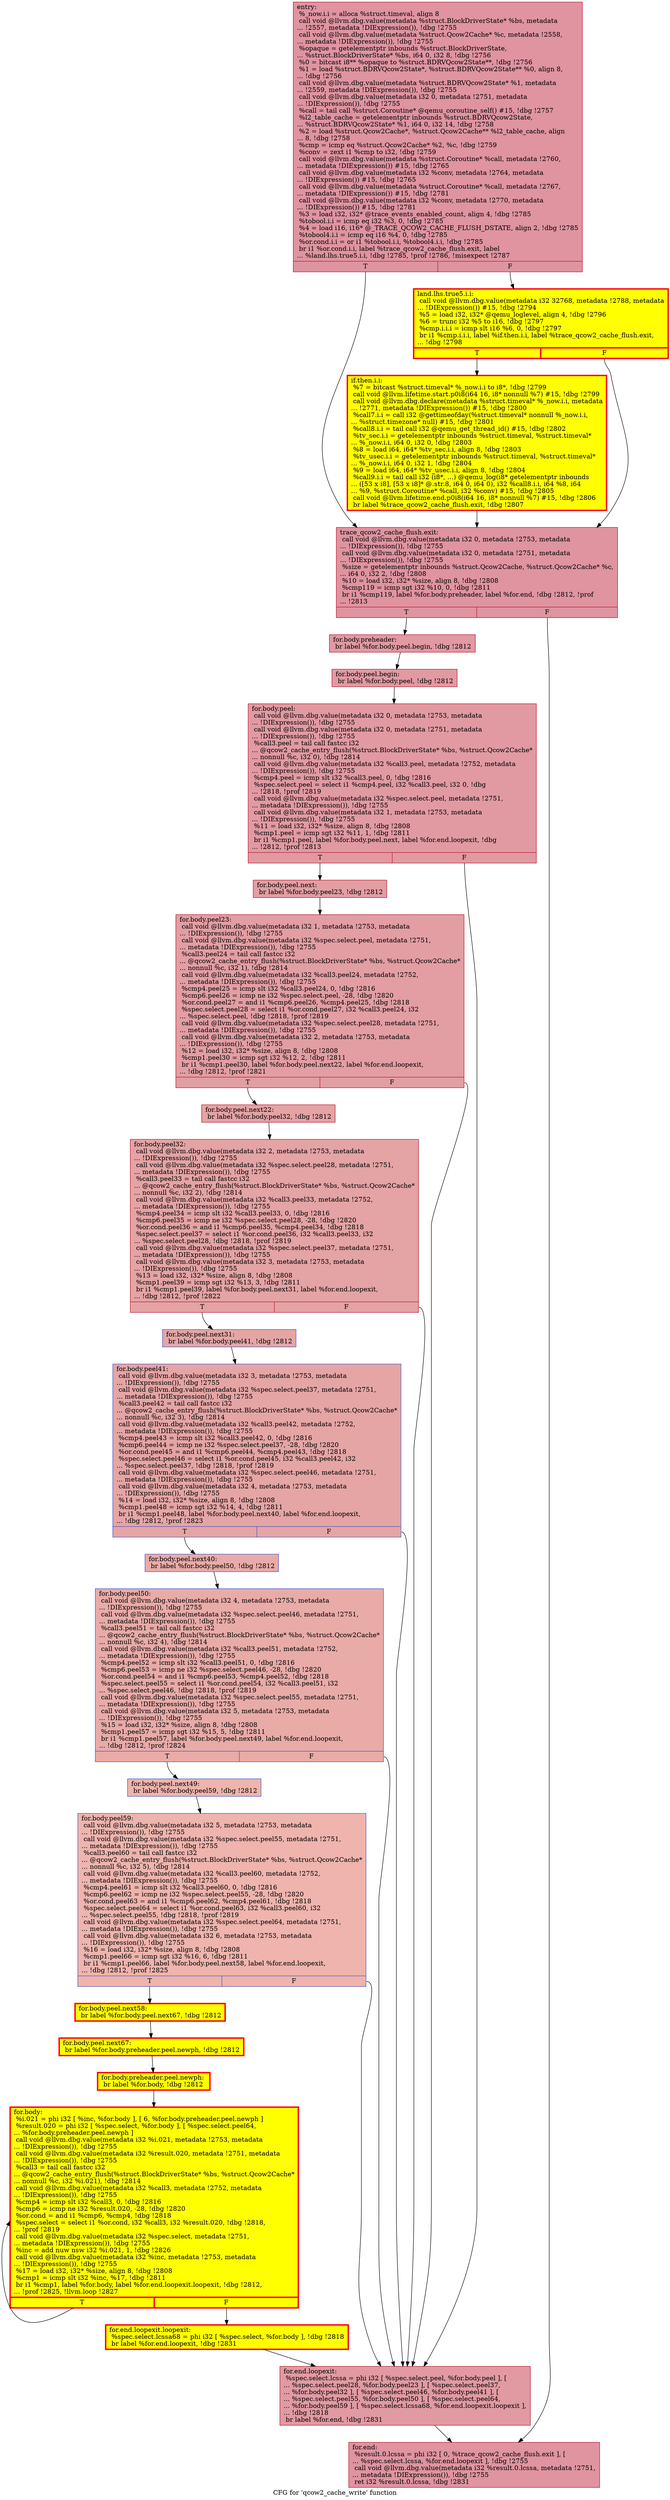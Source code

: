 digraph "CFG for 'qcow2_cache_write' function" {
	label="CFG for 'qcow2_cache_write' function";

	Node0x560add44d1e0 [shape=record,color="#b70d28ff", style=filled, fillcolor="#b70d2870",label="{entry:\l  %_now.i.i = alloca %struct.timeval, align 8\l  call void @llvm.dbg.value(metadata %struct.BlockDriverState* %bs, metadata\l... !2557, metadata !DIExpression()), !dbg !2755\l  call void @llvm.dbg.value(metadata %struct.Qcow2Cache* %c, metadata !2558,\l... metadata !DIExpression()), !dbg !2755\l  %opaque = getelementptr inbounds %struct.BlockDriverState,\l... %struct.BlockDriverState* %bs, i64 0, i32 8, !dbg !2756\l  %0 = bitcast i8** %opaque to %struct.BDRVQcow2State**, !dbg !2756\l  %1 = load %struct.BDRVQcow2State*, %struct.BDRVQcow2State** %0, align 8,\l... !dbg !2756\l  call void @llvm.dbg.value(metadata %struct.BDRVQcow2State* %1, metadata\l... !2559, metadata !DIExpression()), !dbg !2755\l  call void @llvm.dbg.value(metadata i32 0, metadata !2751, metadata\l... !DIExpression()), !dbg !2755\l  %call = tail call %struct.Coroutine* @qemu_coroutine_self() #15, !dbg !2757\l  %l2_table_cache = getelementptr inbounds %struct.BDRVQcow2State,\l... %struct.BDRVQcow2State* %1, i64 0, i32 14, !dbg !2758\l  %2 = load %struct.Qcow2Cache*, %struct.Qcow2Cache** %l2_table_cache, align\l... 8, !dbg !2758\l  %cmp = icmp eq %struct.Qcow2Cache* %2, %c, !dbg !2759\l  %conv = zext i1 %cmp to i32, !dbg !2759\l  call void @llvm.dbg.value(metadata %struct.Coroutine* %call, metadata !2760,\l... metadata !DIExpression()) #15, !dbg !2765\l  call void @llvm.dbg.value(metadata i32 %conv, metadata !2764, metadata\l... !DIExpression()) #15, !dbg !2765\l  call void @llvm.dbg.value(metadata %struct.Coroutine* %call, metadata !2767,\l... metadata !DIExpression()) #15, !dbg !2781\l  call void @llvm.dbg.value(metadata i32 %conv, metadata !2770, metadata\l... !DIExpression()) #15, !dbg !2781\l  %3 = load i32, i32* @trace_events_enabled_count, align 4, !dbg !2785\l  %tobool.i.i = icmp eq i32 %3, 0, !dbg !2785\l  %4 = load i16, i16* @_TRACE_QCOW2_CACHE_FLUSH_DSTATE, align 2, !dbg !2785\l  %tobool4.i.i = icmp eq i16 %4, 0, !dbg !2785\l  %or.cond.i.i = or i1 %tobool.i.i, %tobool4.i.i, !dbg !2785\l  br i1 %or.cond.i.i, label %trace_qcow2_cache_flush.exit, label\l... %land.lhs.true5.i.i, !dbg !2785, !prof !2786, !misexpect !2787\l|{<s0>T|<s1>F}}"];
	Node0x560add44d1e0:s0 -> Node0x560add48d9b0;
	Node0x560add44d1e0:s1 -> Node0x560add4761e0;
	Node0x560add4761e0 [shape=record,penwidth=3.0, style="filled", color="red", fillcolor="yellow",label="{land.lhs.true5.i.i:                               \l  call void @llvm.dbg.value(metadata i32 32768, metadata !2788, metadata\l... !DIExpression()) #15, !dbg !2794\l  %5 = load i32, i32* @qemu_loglevel, align 4, !dbg !2796\l  %6 = trunc i32 %5 to i16, !dbg !2797\l  %cmp.i.i.i = icmp slt i16 %6, 0, !dbg !2797\l  br i1 %cmp.i.i.i, label %if.then.i.i, label %trace_qcow2_cache_flush.exit,\l... !dbg !2798\l|{<s0>T|<s1>F}}"];
	Node0x560add4761e0:s0 -> Node0x560add4dd5a0;
	Node0x560add4761e0:s1 -> Node0x560add48d9b0;
	Node0x560add4dd5a0 [shape=record,penwidth=3.0, style="filled", color="red", fillcolor="yellow",label="{if.then.i.i:                                      \l  %7 = bitcast %struct.timeval* %_now.i.i to i8*, !dbg !2799\l  call void @llvm.lifetime.start.p0i8(i64 16, i8* nonnull %7) #15, !dbg !2799\l  call void @llvm.dbg.declare(metadata %struct.timeval* %_now.i.i, metadata\l... !2771, metadata !DIExpression()) #15, !dbg !2800\l  %call7.i.i = call i32 @gettimeofday(%struct.timeval* nonnull %_now.i.i,\l... %struct.timezone* null) #15, !dbg !2801\l  %call8.i.i = tail call i32 @qemu_get_thread_id() #15, !dbg !2802\l  %tv_sec.i.i = getelementptr inbounds %struct.timeval, %struct.timeval*\l... %_now.i.i, i64 0, i32 0, !dbg !2803\l  %8 = load i64, i64* %tv_sec.i.i, align 8, !dbg !2803\l  %tv_usec.i.i = getelementptr inbounds %struct.timeval, %struct.timeval*\l... %_now.i.i, i64 0, i32 1, !dbg !2804\l  %9 = load i64, i64* %tv_usec.i.i, align 8, !dbg !2804\l  %call9.i.i = tail call i32 (i8*, ...) @qemu_log(i8* getelementptr inbounds\l... ([53 x i8], [53 x i8]* @.str.8, i64 0, i64 0), i32 %call8.i.i, i64 %8, i64\l... %9, %struct.Coroutine* %call, i32 %conv) #15, !dbg !2805\l  call void @llvm.lifetime.end.p0i8(i64 16, i8* nonnull %7) #15, !dbg !2806\l  br label %trace_qcow2_cache_flush.exit, !dbg !2807\l}"];
	Node0x560add4dd5a0 -> Node0x560add48d9b0;
	Node0x560add48d9b0 [shape=record,color="#b70d28ff", style=filled, fillcolor="#b70d2870",label="{trace_qcow2_cache_flush.exit:                     \l  call void @llvm.dbg.value(metadata i32 0, metadata !2753, metadata\l... !DIExpression()), !dbg !2755\l  call void @llvm.dbg.value(metadata i32 0, metadata !2751, metadata\l... !DIExpression()), !dbg !2755\l  %size = getelementptr inbounds %struct.Qcow2Cache, %struct.Qcow2Cache* %c,\l... i64 0, i32 2, !dbg !2808\l  %10 = load i32, i32* %size, align 8, !dbg !2808\l  %cmp119 = icmp sgt i32 %10, 0, !dbg !2811\l  br i1 %cmp119, label %for.body.preheader, label %for.end, !dbg !2812, !prof\l... !2813\l|{<s0>T|<s1>F}}"];
	Node0x560add48d9b0:s0 -> Node0x560add4420d0;
	Node0x560add48d9b0:s1 -> Node0x560add459480;
	Node0x560add4420d0 [shape=record,color="#b70d28ff", style=filled, fillcolor="#bb1b2c70",label="{for.body.preheader:                               \l  br label %for.body.peel.begin, !dbg !2812\l}"];
	Node0x560add4420d0 -> Node0x560add605e20;
	Node0x560add605e20 [shape=record,color="#b70d28ff", style=filled, fillcolor="#bb1b2c70",label="{for.body.peel.begin:                              \l  br label %for.body.peel, !dbg !2812\l}"];
	Node0x560add605e20 -> Node0x560add5e49b0;
	Node0x560add5e49b0 [shape=record,color="#b70d28ff", style=filled, fillcolor="#bb1b2c70",label="{for.body.peel:                                    \l  call void @llvm.dbg.value(metadata i32 0, metadata !2753, metadata\l... !DIExpression()), !dbg !2755\l  call void @llvm.dbg.value(metadata i32 0, metadata !2751, metadata\l... !DIExpression()), !dbg !2755\l  %call3.peel = tail call fastcc i32\l... @qcow2_cache_entry_flush(%struct.BlockDriverState* %bs, %struct.Qcow2Cache*\l... nonnull %c, i32 0), !dbg !2814\l  call void @llvm.dbg.value(metadata i32 %call3.peel, metadata !2752, metadata\l... !DIExpression()), !dbg !2755\l  %cmp4.peel = icmp slt i32 %call3.peel, 0, !dbg !2816\l  %spec.select.peel = select i1 %cmp4.peel, i32 %call3.peel, i32 0, !dbg\l... !2818, !prof !2819\l  call void @llvm.dbg.value(metadata i32 %spec.select.peel, metadata !2751,\l... metadata !DIExpression()), !dbg !2755\l  call void @llvm.dbg.value(metadata i32 1, metadata !2753, metadata\l... !DIExpression()), !dbg !2755\l  %11 = load i32, i32* %size, align 8, !dbg !2808\l  %cmp1.peel = icmp sgt i32 %11, 1, !dbg !2811\l  br i1 %cmp1.peel, label %for.body.peel.next, label %for.end.loopexit, !dbg\l... !2812, !prof !2813\l|{<s0>T|<s1>F}}"];
	Node0x560add5e49b0:s0 -> Node0x560add605e70;
	Node0x560add5e49b0:s1 -> Node0x560add442e70;
	Node0x560add605e70 [shape=record,color="#b70d28ff", style=filled, fillcolor="#be242e70",label="{for.body.peel.next:                               \l  br label %for.body.peel23, !dbg !2812\l}"];
	Node0x560add605e70 -> Node0x560add4dc880;
	Node0x560add4dc880 [shape=record,color="#b70d28ff", style=filled, fillcolor="#be242e70",label="{for.body.peel23:                                  \l  call void @llvm.dbg.value(metadata i32 1, metadata !2753, metadata\l... !DIExpression()), !dbg !2755\l  call void @llvm.dbg.value(metadata i32 %spec.select.peel, metadata !2751,\l... metadata !DIExpression()), !dbg !2755\l  %call3.peel24 = tail call fastcc i32\l... @qcow2_cache_entry_flush(%struct.BlockDriverState* %bs, %struct.Qcow2Cache*\l... nonnull %c, i32 1), !dbg !2814\l  call void @llvm.dbg.value(metadata i32 %call3.peel24, metadata !2752,\l... metadata !DIExpression()), !dbg !2755\l  %cmp4.peel25 = icmp slt i32 %call3.peel24, 0, !dbg !2816\l  %cmp6.peel26 = icmp ne i32 %spec.select.peel, -28, !dbg !2820\l  %or.cond.peel27 = and i1 %cmp6.peel26, %cmp4.peel25, !dbg !2818\l  %spec.select.peel28 = select i1 %or.cond.peel27, i32 %call3.peel24, i32\l... %spec.select.peel, !dbg !2818, !prof !2819\l  call void @llvm.dbg.value(metadata i32 %spec.select.peel28, metadata !2751,\l... metadata !DIExpression()), !dbg !2755\l  call void @llvm.dbg.value(metadata i32 2, metadata !2753, metadata\l... !DIExpression()), !dbg !2755\l  %12 = load i32, i32* %size, align 8, !dbg !2808\l  %cmp1.peel30 = icmp sgt i32 %12, 2, !dbg !2811\l  br i1 %cmp1.peel30, label %for.body.peel.next22, label %for.end.loopexit,\l... !dbg !2812, !prof !2821\l|{<s0>T|<s1>F}}"];
	Node0x560add4dc880:s0 -> Node0x560add5fcd60;
	Node0x560add4dc880:s1 -> Node0x560add442e70;
	Node0x560add5fcd60 [shape=record,color="#b70d28ff", style=filled, fillcolor="#c32e3170",label="{for.body.peel.next22:                             \l  br label %for.body.peel32, !dbg !2812\l}"];
	Node0x560add5fcd60 -> Node0x560add4afb80;
	Node0x560add4afb80 [shape=record,color="#b70d28ff", style=filled, fillcolor="#c32e3170",label="{for.body.peel32:                                  \l  call void @llvm.dbg.value(metadata i32 2, metadata !2753, metadata\l... !DIExpression()), !dbg !2755\l  call void @llvm.dbg.value(metadata i32 %spec.select.peel28, metadata !2751,\l... metadata !DIExpression()), !dbg !2755\l  %call3.peel33 = tail call fastcc i32\l... @qcow2_cache_entry_flush(%struct.BlockDriverState* %bs, %struct.Qcow2Cache*\l... nonnull %c, i32 2), !dbg !2814\l  call void @llvm.dbg.value(metadata i32 %call3.peel33, metadata !2752,\l... metadata !DIExpression()), !dbg !2755\l  %cmp4.peel34 = icmp slt i32 %call3.peel33, 0, !dbg !2816\l  %cmp6.peel35 = icmp ne i32 %spec.select.peel28, -28, !dbg !2820\l  %or.cond.peel36 = and i1 %cmp6.peel35, %cmp4.peel34, !dbg !2818\l  %spec.select.peel37 = select i1 %or.cond.peel36, i32 %call3.peel33, i32\l... %spec.select.peel28, !dbg !2818, !prof !2819\l  call void @llvm.dbg.value(metadata i32 %spec.select.peel37, metadata !2751,\l... metadata !DIExpression()), !dbg !2755\l  call void @llvm.dbg.value(metadata i32 3, metadata !2753, metadata\l... !DIExpression()), !dbg !2755\l  %13 = load i32, i32* %size, align 8, !dbg !2808\l  %cmp1.peel39 = icmp sgt i32 %13, 3, !dbg !2811\l  br i1 %cmp1.peel39, label %for.body.peel.next31, label %for.end.loopexit,\l... !dbg !2812, !prof !2822\l|{<s0>T|<s1>F}}"];
	Node0x560add4afb80:s0 -> Node0x560add4e2840;
	Node0x560add4afb80:s1 -> Node0x560add442e70;
	Node0x560add4e2840 [shape=record,color="#3d50c3ff", style=filled, fillcolor="#c5333470",label="{for.body.peel.next31:                             \l  br label %for.body.peel41, !dbg !2812\l}"];
	Node0x560add4e2840 -> Node0x560add5e47b0;
	Node0x560add5e47b0 [shape=record,color="#3d50c3ff", style=filled, fillcolor="#c5333470",label="{for.body.peel41:                                  \l  call void @llvm.dbg.value(metadata i32 3, metadata !2753, metadata\l... !DIExpression()), !dbg !2755\l  call void @llvm.dbg.value(metadata i32 %spec.select.peel37, metadata !2751,\l... metadata !DIExpression()), !dbg !2755\l  %call3.peel42 = tail call fastcc i32\l... @qcow2_cache_entry_flush(%struct.BlockDriverState* %bs, %struct.Qcow2Cache*\l... nonnull %c, i32 3), !dbg !2814\l  call void @llvm.dbg.value(metadata i32 %call3.peel42, metadata !2752,\l... metadata !DIExpression()), !dbg !2755\l  %cmp4.peel43 = icmp slt i32 %call3.peel42, 0, !dbg !2816\l  %cmp6.peel44 = icmp ne i32 %spec.select.peel37, -28, !dbg !2820\l  %or.cond.peel45 = and i1 %cmp6.peel44, %cmp4.peel43, !dbg !2818\l  %spec.select.peel46 = select i1 %or.cond.peel45, i32 %call3.peel42, i32\l... %spec.select.peel37, !dbg !2818, !prof !2819\l  call void @llvm.dbg.value(metadata i32 %spec.select.peel46, metadata !2751,\l... metadata !DIExpression()), !dbg !2755\l  call void @llvm.dbg.value(metadata i32 4, metadata !2753, metadata\l... !DIExpression()), !dbg !2755\l  %14 = load i32, i32* %size, align 8, !dbg !2808\l  %cmp1.peel48 = icmp sgt i32 %14, 4, !dbg !2811\l  br i1 %cmp1.peel48, label %for.body.peel.next40, label %for.end.loopexit,\l... !dbg !2812, !prof !2823\l|{<s0>T|<s1>F}}"];
	Node0x560add5e47b0:s0 -> Node0x560add5e9f60;
	Node0x560add5e47b0:s1 -> Node0x560add442e70;
	Node0x560add5e9f60 [shape=record,color="#3d50c3ff", style=filled, fillcolor="#cc403a70",label="{for.body.peel.next40:                             \l  br label %for.body.peel50, !dbg !2812\l}"];
	Node0x560add5e9f60 -> Node0x560add481940;
	Node0x560add481940 [shape=record,color="#3d50c3ff", style=filled, fillcolor="#cc403a70",label="{for.body.peel50:                                  \l  call void @llvm.dbg.value(metadata i32 4, metadata !2753, metadata\l... !DIExpression()), !dbg !2755\l  call void @llvm.dbg.value(metadata i32 %spec.select.peel46, metadata !2751,\l... metadata !DIExpression()), !dbg !2755\l  %call3.peel51 = tail call fastcc i32\l... @qcow2_cache_entry_flush(%struct.BlockDriverState* %bs, %struct.Qcow2Cache*\l... nonnull %c, i32 4), !dbg !2814\l  call void @llvm.dbg.value(metadata i32 %call3.peel51, metadata !2752,\l... metadata !DIExpression()), !dbg !2755\l  %cmp4.peel52 = icmp slt i32 %call3.peel51, 0, !dbg !2816\l  %cmp6.peel53 = icmp ne i32 %spec.select.peel46, -28, !dbg !2820\l  %or.cond.peel54 = and i1 %cmp6.peel53, %cmp4.peel52, !dbg !2818\l  %spec.select.peel55 = select i1 %or.cond.peel54, i32 %call3.peel51, i32\l... %spec.select.peel46, !dbg !2818, !prof !2819\l  call void @llvm.dbg.value(metadata i32 %spec.select.peel55, metadata !2751,\l... metadata !DIExpression()), !dbg !2755\l  call void @llvm.dbg.value(metadata i32 5, metadata !2753, metadata\l... !DIExpression()), !dbg !2755\l  %15 = load i32, i32* %size, align 8, !dbg !2808\l  %cmp1.peel57 = icmp sgt i32 %15, 5, !dbg !2811\l  br i1 %cmp1.peel57, label %for.body.peel.next49, label %for.end.loopexit,\l... !dbg !2812, !prof !2824\l|{<s0>T|<s1>F}}"];
	Node0x560add481940:s0 -> Node0x560add5e5300;
	Node0x560add481940:s1 -> Node0x560add442e70;
	Node0x560add5e5300 [shape=record,color="#3d50c3ff", style=filled, fillcolor="#d8564670",label="{for.body.peel.next49:                             \l  br label %for.body.peel59, !dbg !2812\l}"];
	Node0x560add5e5300 -> Node0x560add4dad40;
	Node0x560add4dad40 [shape=record,color="#3d50c3ff", style=filled, fillcolor="#d8564670",label="{for.body.peel59:                                  \l  call void @llvm.dbg.value(metadata i32 5, metadata !2753, metadata\l... !DIExpression()), !dbg !2755\l  call void @llvm.dbg.value(metadata i32 %spec.select.peel55, metadata !2751,\l... metadata !DIExpression()), !dbg !2755\l  %call3.peel60 = tail call fastcc i32\l... @qcow2_cache_entry_flush(%struct.BlockDriverState* %bs, %struct.Qcow2Cache*\l... nonnull %c, i32 5), !dbg !2814\l  call void @llvm.dbg.value(metadata i32 %call3.peel60, metadata !2752,\l... metadata !DIExpression()), !dbg !2755\l  %cmp4.peel61 = icmp slt i32 %call3.peel60, 0, !dbg !2816\l  %cmp6.peel62 = icmp ne i32 %spec.select.peel55, -28, !dbg !2820\l  %or.cond.peel63 = and i1 %cmp6.peel62, %cmp4.peel61, !dbg !2818\l  %spec.select.peel64 = select i1 %or.cond.peel63, i32 %call3.peel60, i32\l... %spec.select.peel55, !dbg !2818, !prof !2819\l  call void @llvm.dbg.value(metadata i32 %spec.select.peel64, metadata !2751,\l... metadata !DIExpression()), !dbg !2755\l  call void @llvm.dbg.value(metadata i32 6, metadata !2753, metadata\l... !DIExpression()), !dbg !2755\l  %16 = load i32, i32* %size, align 8, !dbg !2808\l  %cmp1.peel66 = icmp sgt i32 %16, 6, !dbg !2811\l  br i1 %cmp1.peel66, label %for.body.peel.next58, label %for.end.loopexit,\l... !dbg !2812, !prof !2825\l|{<s0>T|<s1>F}}"];
	Node0x560add4dad40:s0 -> Node0x560add336f90;
	Node0x560add4dad40:s1 -> Node0x560add442e70;
	Node0x560add336f90 [shape=record,penwidth=3.0, style="filled", color="red", fillcolor="yellow",label="{for.body.peel.next58:                             \l  br label %for.body.peel.next67, !dbg !2812\l}"];
	Node0x560add336f90 -> Node0x560add61db40;
	Node0x560add61db40 [shape=record,penwidth=3.0, style="filled", color="red", fillcolor="yellow",label="{for.body.peel.next67:                             \l  br label %for.body.preheader.peel.newph, !dbg !2812\l}"];
	Node0x560add61db40 -> Node0x560add608ba0;
	Node0x560add608ba0 [shape=record,penwidth=3.0, style="filled", color="red", fillcolor="yellow",label="{for.body.preheader.peel.newph:                    \l  br label %for.body, !dbg !2812\l}"];
	Node0x560add608ba0 -> Node0x560add4597a0;
	Node0x560add4597a0 [shape=record,penwidth=3.0, style="filled", color="red", fillcolor="yellow",label="{for.body:                                         \l  %i.021 = phi i32 [ %inc, %for.body ], [ 6, %for.body.preheader.peel.newph ]\l  %result.020 = phi i32 [ %spec.select, %for.body ], [ %spec.select.peel64,\l... %for.body.preheader.peel.newph ]\l  call void @llvm.dbg.value(metadata i32 %i.021, metadata !2753, metadata\l... !DIExpression()), !dbg !2755\l  call void @llvm.dbg.value(metadata i32 %result.020, metadata !2751, metadata\l... !DIExpression()), !dbg !2755\l  %call3 = tail call fastcc i32\l... @qcow2_cache_entry_flush(%struct.BlockDriverState* %bs, %struct.Qcow2Cache*\l... nonnull %c, i32 %i.021), !dbg !2814\l  call void @llvm.dbg.value(metadata i32 %call3, metadata !2752, metadata\l... !DIExpression()), !dbg !2755\l  %cmp4 = icmp slt i32 %call3, 0, !dbg !2816\l  %cmp6 = icmp ne i32 %result.020, -28, !dbg !2820\l  %or.cond = and i1 %cmp6, %cmp4, !dbg !2818\l  %spec.select = select i1 %or.cond, i32 %call3, i32 %result.020, !dbg !2818,\l... !prof !2819\l  call void @llvm.dbg.value(metadata i32 %spec.select, metadata !2751,\l... metadata !DIExpression()), !dbg !2755\l  %inc = add nuw nsw i32 %i.021, 1, !dbg !2826\l  call void @llvm.dbg.value(metadata i32 %inc, metadata !2753, metadata\l... !DIExpression()), !dbg !2755\l  %17 = load i32, i32* %size, align 8, !dbg !2808\l  %cmp1 = icmp slt i32 %inc, %17, !dbg !2811\l  br i1 %cmp1, label %for.body, label %for.end.loopexit.loopexit, !dbg !2812,\l... !prof !2825, !llvm.loop !2827\l|{<s0>T|<s1>F}}"];
	Node0x560add4597a0:s0 -> Node0x560add4597a0;
	Node0x560add4597a0:s1 -> Node0x560add61dac0;
	Node0x560add61dac0 [shape=record,penwidth=3.0, style="filled", color="red", fillcolor="yellow",label="{for.end.loopexit.loopexit:                        \l  %spec.select.lcssa68 = phi i32 [ %spec.select, %for.body ], !dbg !2818\l  br label %for.end.loopexit, !dbg !2831\l}"];
	Node0x560add61dac0 -> Node0x560add442e70;
	Node0x560add442e70 [shape=record,color="#b70d28ff", style=filled, fillcolor="#bb1b2c70",label="{for.end.loopexit:                                 \l  %spec.select.lcssa = phi i32 [ %spec.select.peel, %for.body.peel ], [\l... %spec.select.peel28, %for.body.peel23 ], [ %spec.select.peel37,\l... %for.body.peel32 ], [ %spec.select.peel46, %for.body.peel41 ], [\l... %spec.select.peel55, %for.body.peel50 ], [ %spec.select.peel64,\l... %for.body.peel59 ], [ %spec.select.lcssa68, %for.end.loopexit.loopexit ],\l... !dbg !2818\l  br label %for.end, !dbg !2831\l}"];
	Node0x560add442e70 -> Node0x560add459480;
	Node0x560add459480 [shape=record,color="#b70d28ff", style=filled, fillcolor="#b70d2870",label="{for.end:                                          \l  %result.0.lcssa = phi i32 [ 0, %trace_qcow2_cache_flush.exit ], [\l... %spec.select.lcssa, %for.end.loopexit ], !dbg !2755\l  call void @llvm.dbg.value(metadata i32 %result.0.lcssa, metadata !2751,\l... metadata !DIExpression()), !dbg !2755\l  ret i32 %result.0.lcssa, !dbg !2831\l}"];
}
